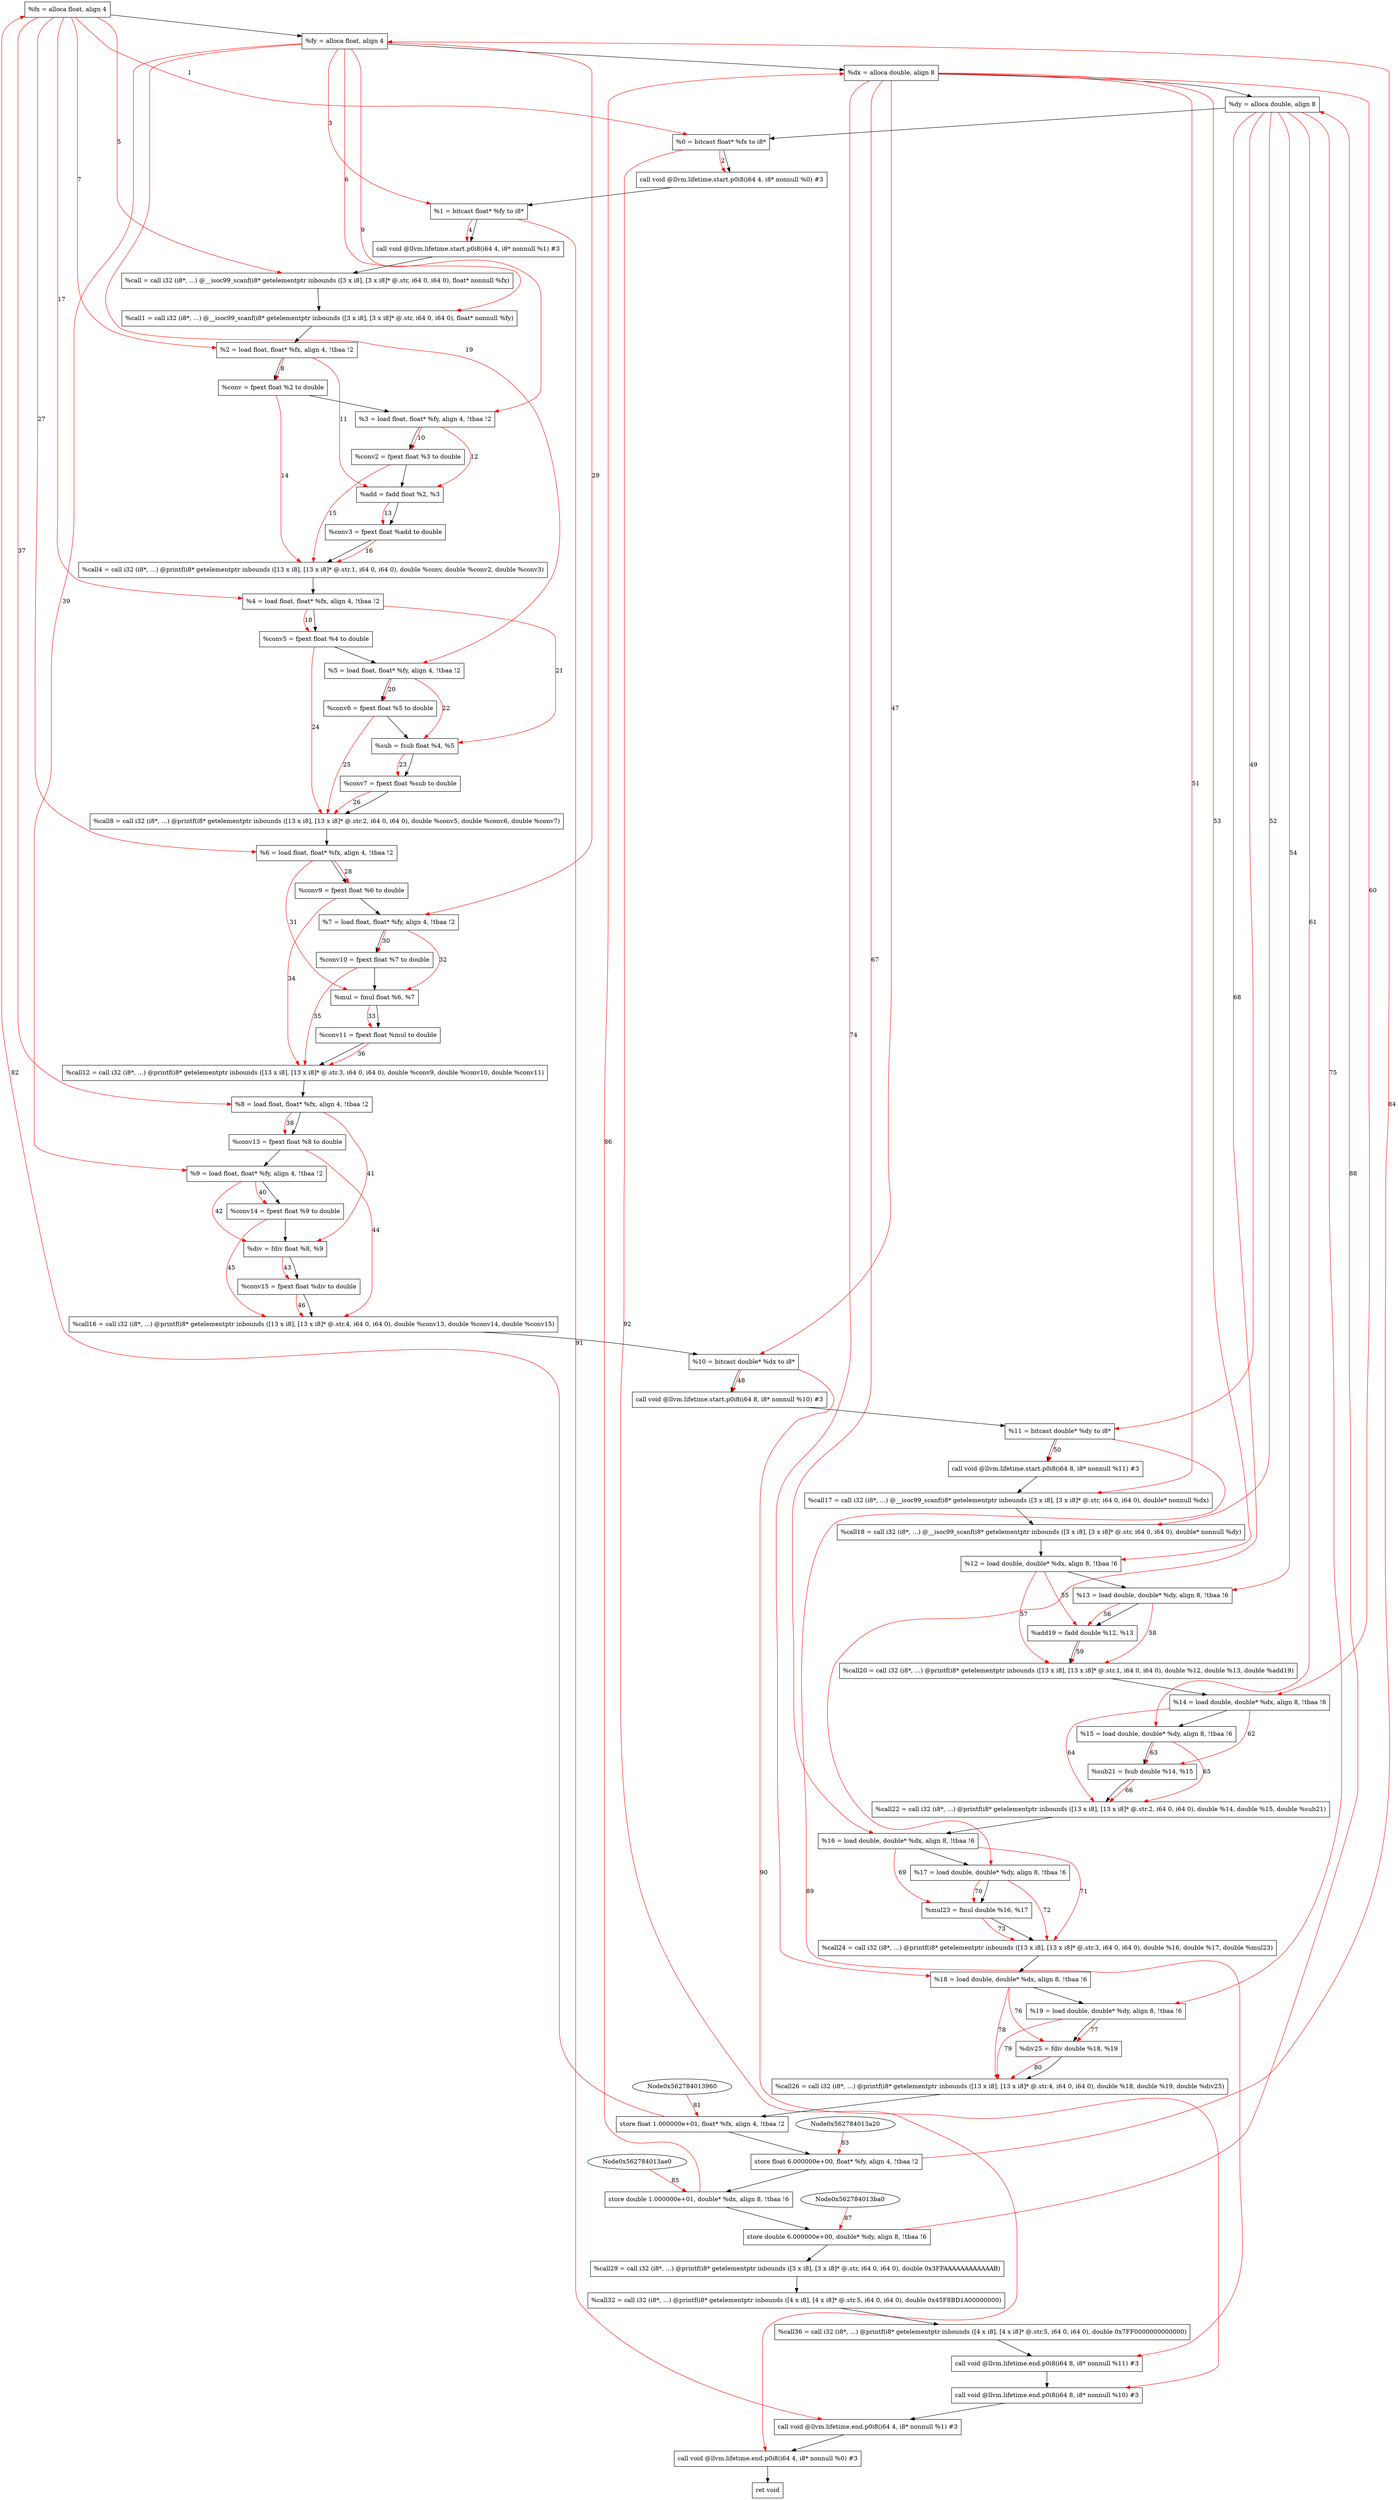 digraph "CDFG for'func' function" {
	Node0x56278400d838[shape=record, label="  %fx = alloca float, align 4"]
	Node0x56278400def8[shape=record, label="  %fy = alloca float, align 4"]
	Node0x56278400df78[shape=record, label="  %dx = alloca double, align 8"]
	Node0x56278400dff8[shape=record, label="  %dy = alloca double, align 8"]
	Node0x56278400e078[shape=record, label="  %0 = bitcast float* %fx to i8*"]
	Node0x56278400e4d8[shape=record, label="  call void @llvm.lifetime.start.p0i8(i64 4, i8* nonnull %0) #3"]
	Node0x56278400e5b8[shape=record, label="  %1 = bitcast float* %fy to i8*"]
	Node0x56278400e6b8[shape=record, label="  call void @llvm.lifetime.start.p0i8(i64 4, i8* nonnull %1) #3"]
	Node0x56278400eac8[shape=record, label="  %call = call i32 (i8*, ...) @__isoc99_scanf(i8* getelementptr inbounds ([3 x i8], [3 x i8]* @.str, i64 0, i64 0), float* nonnull %fx)"]
	Node0x56278400ebb8[shape=record, label="  %call1 = call i32 (i8*, ...) @__isoc99_scanf(i8* getelementptr inbounds ([3 x i8], [3 x i8]* @.str, i64 0, i64 0), float* nonnull %fy)"]
	Node0x56278400ec78[shape=record, label="  %2 = load float, float* %fx, align 4, !tbaa !2"]
	Node0x56278400fbb8[shape=record, label="  %conv = fpext float %2 to double"]
	Node0x56278400fc18[shape=record, label="  %3 = load float, float* %fy, align 4, !tbaa !2"]
	Node0x562784010288[shape=record, label="  %conv2 = fpext float %3 to double"]
	Node0x562784010320[shape=record, label="  %add = fadd float %2, %3"]
	Node0x562784010398[shape=record, label="  %conv3 = fpext float %add to double"]
	Node0x5627840105a8[shape=record, label="  %call4 = call i32 (i8*, ...) @printf(i8* getelementptr inbounds ([13 x i8], [13 x i8]* @.str.1, i64 0, i64 0), double %conv, double %conv2, double %conv3)"]
	Node0x562784010688[shape=record, label="  %4 = load float, float* %fx, align 4, !tbaa !2"]
	Node0x562784010738[shape=record, label="  %conv5 = fpext float %4 to double"]
	Node0x562784010958[shape=record, label="  %5 = load float, float* %fy, align 4, !tbaa !2"]
	Node0x5627840109b8[shape=record, label="  %conv6 = fpext float %5 to double"]
	Node0x562784010a50[shape=record, label="  %sub = fsub float %4, %5"]
	Node0x562784010ac8[shape=record, label="  %conv7 = fpext float %sub to double"]
	Node0x562784010c48[shape=record, label="  %call8 = call i32 (i8*, ...) @printf(i8* getelementptr inbounds ([13 x i8], [13 x i8]* @.str.2, i64 0, i64 0), double %conv5, double %conv6, double %conv7)"]
	Node0x562784010d08[shape=record, label="  %6 = load float, float* %fx, align 4, !tbaa !2"]
	Node0x562784010d68[shape=record, label="  %conv9 = fpext float %6 to double"]
	Node0x562784010de8[shape=record, label="  %7 = load float, float* %fy, align 4, !tbaa !2"]
	Node0x562784010e48[shape=record, label="  %conv10 = fpext float %7 to double"]
	Node0x562784010ee0[shape=record, label="  %mul = fmul float %6, %7"]
	Node0x562784010f58[shape=record, label="  %conv11 = fpext float %mul to double"]
	Node0x5627840110d8[shape=record, label="  %call12 = call i32 (i8*, ...) @printf(i8* getelementptr inbounds ([13 x i8], [13 x i8]* @.str.3, i64 0, i64 0), double %conv9, double %conv10, double %conv11)"]
	Node0x562784011198[shape=record, label="  %8 = load float, float* %fx, align 4, !tbaa !2"]
	Node0x5627840111f8[shape=record, label="  %conv13 = fpext float %8 to double"]
	Node0x562784011278[shape=record, label="  %9 = load float, float* %fy, align 4, !tbaa !2"]
	Node0x5627840112d8[shape=record, label="  %conv14 = fpext float %9 to double"]
	Node0x562784011370[shape=record, label="  %div = fdiv float %8, %9"]
	Node0x562784011708[shape=record, label="  %conv15 = fpext float %div to double"]
	Node0x562784011888[shape=record, label="  %call16 = call i32 (i8*, ...) @printf(i8* getelementptr inbounds ([13 x i8], [13 x i8]* @.str.4, i64 0, i64 0), double %conv13, double %conv14, double %conv15)"]
	Node0x5627840118f8[shape=record, label="  %10 = bitcast double* %dx to i8*"]
	Node0x562784011a48[shape=record, label="  call void @llvm.lifetime.start.p0i8(i64 8, i8* nonnull %10) #3"]
	Node0x562784011b08[shape=record, label="  %11 = bitcast double* %dy to i8*"]
	Node0x562784011bb8[shape=record, label="  call void @llvm.lifetime.start.p0i8(i64 8, i8* nonnull %11) #3"]
	Node0x562784011ca8[shape=record, label="  %call17 = call i32 (i8*, ...) @__isoc99_scanf(i8* getelementptr inbounds ([3 x i8], [3 x i8]* @.str, i64 0, i64 0), double* nonnull %dx)"]
	Node0x562784011d98[shape=record, label="  %call18 = call i32 (i8*, ...) @__isoc99_scanf(i8* getelementptr inbounds ([3 x i8], [3 x i8]* @.str, i64 0, i64 0), double* nonnull %dy)"]
	Node0x562784011e58[shape=record, label="  %12 = load double, double* %dx, align 8, !tbaa !6"]
	Node0x562784011f58[shape=record, label="  %13 = load double, double* %dy, align 8, !tbaa !6"]
	Node0x5627840125e0[shape=record, label="  %add19 = fadd double %12, %13"]
	Node0x5627840126d8[shape=record, label="  %call20 = call i32 (i8*, ...) @printf(i8* getelementptr inbounds ([13 x i8], [13 x i8]* @.str.1, i64 0, i64 0), double %12, double %13, double %add19)"]
	Node0x562784012798[shape=record, label="  %14 = load double, double* %dx, align 8, !tbaa !6"]
	Node0x5627840127f8[shape=record, label="  %15 = load double, double* %dy, align 8, !tbaa !6"]
	Node0x562784012870[shape=record, label="  %sub21 = fsub double %14, %15"]
	Node0x562784012968[shape=record, label="  %call22 = call i32 (i8*, ...) @printf(i8* getelementptr inbounds ([13 x i8], [13 x i8]* @.str.2, i64 0, i64 0), double %14, double %15, double %sub21)"]
	Node0x562784012a28[shape=record, label="  %16 = load double, double* %dx, align 8, !tbaa !6"]
	Node0x562784012a88[shape=record, label="  %17 = load double, double* %dy, align 8, !tbaa !6"]
	Node0x562784012b00[shape=record, label="  %mul23 = fmul double %16, %17"]
	Node0x562784012bf8[shape=record, label="  %call24 = call i32 (i8*, ...) @printf(i8* getelementptr inbounds ([13 x i8], [13 x i8]* @.str.3, i64 0, i64 0), double %16, double %17, double %mul23)"]
	Node0x562784012cb8[shape=record, label="  %18 = load double, double* %dx, align 8, !tbaa !6"]
	Node0x562784012d18[shape=record, label="  %19 = load double, double* %dy, align 8, !tbaa !6"]
	Node0x562784012d90[shape=record, label="  %div25 = fdiv double %18, %19"]
	Node0x562784012e88[shape=record, label="  %call26 = call i32 (i8*, ...) @printf(i8* getelementptr inbounds ([13 x i8], [13 x i8]* @.str.4, i64 0, i64 0), double %18, double %19, double %div25)"]
	Node0x5627840139d0[shape=record, label="  store float 1.000000e+01, float* %fx, align 4, !tbaa !2"]
	Node0x562784013a90[shape=record, label="  store float 6.000000e+00, float* %fy, align 4, !tbaa !2"]
	Node0x562784013b50[shape=record, label="  store double 1.000000e+01, double* %dx, align 8, !tbaa !6"]
	Node0x562784013c10[shape=record, label="  store double 6.000000e+00, double* %dy, align 8, !tbaa !6"]
	Node0x562784013ce8[shape=record, label="  %call29 = call i32 (i8*, ...) @printf(i8* getelementptr inbounds ([3 x i8], [3 x i8]* @.str, i64 0, i64 0), double 0x3FFAAAAAAAAAAAAB)"]
	Node0x5627840146c8[shape=record, label="  %call32 = call i32 (i8*, ...) @printf(i8* getelementptr inbounds ([4 x i8], [4 x i8]* @.str.5, i64 0, i64 0), double 0x45F8BD1A00000000)"]
	Node0x562784014818[shape=record, label="  %call36 = call i32 (i8*, ...) @printf(i8* getelementptr inbounds ([4 x i8], [4 x i8]* @.str.5, i64 0, i64 0), double 0x7FF0000000000000)"]
	Node0x5627840149f8[shape=record, label="  call void @llvm.lifetime.end.p0i8(i64 8, i8* nonnull %11) #3"]
	Node0x562784014b58[shape=record, label="  call void @llvm.lifetime.end.p0i8(i64 8, i8* nonnull %10) #3"]
	Node0x562784014c68[shape=record, label="  call void @llvm.lifetime.end.p0i8(i64 4, i8* nonnull %1) #3"]
	Node0x562784014d78[shape=record, label="  call void @llvm.lifetime.end.p0i8(i64 4, i8* nonnull %0) #3"]
	Node0x562784014e20[shape=record, label="  ret void"]
	Node0x56278400d838 -> Node0x56278400def8
	Node0x56278400def8 -> Node0x56278400df78
	Node0x56278400df78 -> Node0x56278400dff8
	Node0x56278400dff8 -> Node0x56278400e078
	Node0x56278400e078 -> Node0x56278400e4d8
	Node0x56278400e4d8 -> Node0x56278400e5b8
	Node0x56278400e5b8 -> Node0x56278400e6b8
	Node0x56278400e6b8 -> Node0x56278400eac8
	Node0x56278400eac8 -> Node0x56278400ebb8
	Node0x56278400ebb8 -> Node0x56278400ec78
	Node0x56278400ec78 -> Node0x56278400fbb8
	Node0x56278400fbb8 -> Node0x56278400fc18
	Node0x56278400fc18 -> Node0x562784010288
	Node0x562784010288 -> Node0x562784010320
	Node0x562784010320 -> Node0x562784010398
	Node0x562784010398 -> Node0x5627840105a8
	Node0x5627840105a8 -> Node0x562784010688
	Node0x562784010688 -> Node0x562784010738
	Node0x562784010738 -> Node0x562784010958
	Node0x562784010958 -> Node0x5627840109b8
	Node0x5627840109b8 -> Node0x562784010a50
	Node0x562784010a50 -> Node0x562784010ac8
	Node0x562784010ac8 -> Node0x562784010c48
	Node0x562784010c48 -> Node0x562784010d08
	Node0x562784010d08 -> Node0x562784010d68
	Node0x562784010d68 -> Node0x562784010de8
	Node0x562784010de8 -> Node0x562784010e48
	Node0x562784010e48 -> Node0x562784010ee0
	Node0x562784010ee0 -> Node0x562784010f58
	Node0x562784010f58 -> Node0x5627840110d8
	Node0x5627840110d8 -> Node0x562784011198
	Node0x562784011198 -> Node0x5627840111f8
	Node0x5627840111f8 -> Node0x562784011278
	Node0x562784011278 -> Node0x5627840112d8
	Node0x5627840112d8 -> Node0x562784011370
	Node0x562784011370 -> Node0x562784011708
	Node0x562784011708 -> Node0x562784011888
	Node0x562784011888 -> Node0x5627840118f8
	Node0x5627840118f8 -> Node0x562784011a48
	Node0x562784011a48 -> Node0x562784011b08
	Node0x562784011b08 -> Node0x562784011bb8
	Node0x562784011bb8 -> Node0x562784011ca8
	Node0x562784011ca8 -> Node0x562784011d98
	Node0x562784011d98 -> Node0x562784011e58
	Node0x562784011e58 -> Node0x562784011f58
	Node0x562784011f58 -> Node0x5627840125e0
	Node0x5627840125e0 -> Node0x5627840126d8
	Node0x5627840126d8 -> Node0x562784012798
	Node0x562784012798 -> Node0x5627840127f8
	Node0x5627840127f8 -> Node0x562784012870
	Node0x562784012870 -> Node0x562784012968
	Node0x562784012968 -> Node0x562784012a28
	Node0x562784012a28 -> Node0x562784012a88
	Node0x562784012a88 -> Node0x562784012b00
	Node0x562784012b00 -> Node0x562784012bf8
	Node0x562784012bf8 -> Node0x562784012cb8
	Node0x562784012cb8 -> Node0x562784012d18
	Node0x562784012d18 -> Node0x562784012d90
	Node0x562784012d90 -> Node0x562784012e88
	Node0x562784012e88 -> Node0x5627840139d0
	Node0x5627840139d0 -> Node0x562784013a90
	Node0x562784013a90 -> Node0x562784013b50
	Node0x562784013b50 -> Node0x562784013c10
	Node0x562784013c10 -> Node0x562784013ce8
	Node0x562784013ce8 -> Node0x5627840146c8
	Node0x5627840146c8 -> Node0x562784014818
	Node0x562784014818 -> Node0x5627840149f8
	Node0x5627840149f8 -> Node0x562784014b58
	Node0x562784014b58 -> Node0x562784014c68
	Node0x562784014c68 -> Node0x562784014d78
	Node0x562784014d78 -> Node0x562784014e20
edge [color=red]
	Node0x56278400d838 -> Node0x56278400e078[label="1"]
	Node0x56278400e078 -> Node0x56278400e4d8[label="2"]
	Node0x56278400def8 -> Node0x56278400e5b8[label="3"]
	Node0x56278400e5b8 -> Node0x56278400e6b8[label="4"]
	Node0x56278400d838 -> Node0x56278400eac8[label="5"]
	Node0x56278400def8 -> Node0x56278400ebb8[label="6"]
	Node0x56278400d838 -> Node0x56278400ec78[label="7"]
	Node0x56278400ec78 -> Node0x56278400fbb8[label="8"]
	Node0x56278400def8 -> Node0x56278400fc18[label="9"]
	Node0x56278400fc18 -> Node0x562784010288[label="10"]
	Node0x56278400ec78 -> Node0x562784010320[label="11"]
	Node0x56278400fc18 -> Node0x562784010320[label="12"]
	Node0x562784010320 -> Node0x562784010398[label="13"]
	Node0x56278400fbb8 -> Node0x5627840105a8[label="14"]
	Node0x562784010288 -> Node0x5627840105a8[label="15"]
	Node0x562784010398 -> Node0x5627840105a8[label="16"]
	Node0x56278400d838 -> Node0x562784010688[label="17"]
	Node0x562784010688 -> Node0x562784010738[label="18"]
	Node0x56278400def8 -> Node0x562784010958[label="19"]
	Node0x562784010958 -> Node0x5627840109b8[label="20"]
	Node0x562784010688 -> Node0x562784010a50[label="21"]
	Node0x562784010958 -> Node0x562784010a50[label="22"]
	Node0x562784010a50 -> Node0x562784010ac8[label="23"]
	Node0x562784010738 -> Node0x562784010c48[label="24"]
	Node0x5627840109b8 -> Node0x562784010c48[label="25"]
	Node0x562784010ac8 -> Node0x562784010c48[label="26"]
	Node0x56278400d838 -> Node0x562784010d08[label="27"]
	Node0x562784010d08 -> Node0x562784010d68[label="28"]
	Node0x56278400def8 -> Node0x562784010de8[label="29"]
	Node0x562784010de8 -> Node0x562784010e48[label="30"]
	Node0x562784010d08 -> Node0x562784010ee0[label="31"]
	Node0x562784010de8 -> Node0x562784010ee0[label="32"]
	Node0x562784010ee0 -> Node0x562784010f58[label="33"]
	Node0x562784010d68 -> Node0x5627840110d8[label="34"]
	Node0x562784010e48 -> Node0x5627840110d8[label="35"]
	Node0x562784010f58 -> Node0x5627840110d8[label="36"]
	Node0x56278400d838 -> Node0x562784011198[label="37"]
	Node0x562784011198 -> Node0x5627840111f8[label="38"]
	Node0x56278400def8 -> Node0x562784011278[label="39"]
	Node0x562784011278 -> Node0x5627840112d8[label="40"]
	Node0x562784011198 -> Node0x562784011370[label="41"]
	Node0x562784011278 -> Node0x562784011370[label="42"]
	Node0x562784011370 -> Node0x562784011708[label="43"]
	Node0x5627840111f8 -> Node0x562784011888[label="44"]
	Node0x5627840112d8 -> Node0x562784011888[label="45"]
	Node0x562784011708 -> Node0x562784011888[label="46"]
	Node0x56278400df78 -> Node0x5627840118f8[label="47"]
	Node0x5627840118f8 -> Node0x562784011a48[label="48"]
	Node0x56278400dff8 -> Node0x562784011b08[label="49"]
	Node0x562784011b08 -> Node0x562784011bb8[label="50"]
	Node0x56278400df78 -> Node0x562784011ca8[label="51"]
	Node0x56278400dff8 -> Node0x562784011d98[label="52"]
	Node0x56278400df78 -> Node0x562784011e58[label="53"]
	Node0x56278400dff8 -> Node0x562784011f58[label="54"]
	Node0x562784011e58 -> Node0x5627840125e0[label="55"]
	Node0x562784011f58 -> Node0x5627840125e0[label="56"]
	Node0x562784011e58 -> Node0x5627840126d8[label="57"]
	Node0x562784011f58 -> Node0x5627840126d8[label="58"]
	Node0x5627840125e0 -> Node0x5627840126d8[label="59"]
	Node0x56278400df78 -> Node0x562784012798[label="60"]
	Node0x56278400dff8 -> Node0x5627840127f8[label="61"]
	Node0x562784012798 -> Node0x562784012870[label="62"]
	Node0x5627840127f8 -> Node0x562784012870[label="63"]
	Node0x562784012798 -> Node0x562784012968[label="64"]
	Node0x5627840127f8 -> Node0x562784012968[label="65"]
	Node0x562784012870 -> Node0x562784012968[label="66"]
	Node0x56278400df78 -> Node0x562784012a28[label="67"]
	Node0x56278400dff8 -> Node0x562784012a88[label="68"]
	Node0x562784012a28 -> Node0x562784012b00[label="69"]
	Node0x562784012a88 -> Node0x562784012b00[label="70"]
	Node0x562784012a28 -> Node0x562784012bf8[label="71"]
	Node0x562784012a88 -> Node0x562784012bf8[label="72"]
	Node0x562784012b00 -> Node0x562784012bf8[label="73"]
	Node0x56278400df78 -> Node0x562784012cb8[label="74"]
	Node0x56278400dff8 -> Node0x562784012d18[label="75"]
	Node0x562784012cb8 -> Node0x562784012d90[label="76"]
	Node0x562784012d18 -> Node0x562784012d90[label="77"]
	Node0x562784012cb8 -> Node0x562784012e88[label="78"]
	Node0x562784012d18 -> Node0x562784012e88[label="79"]
	Node0x562784012d90 -> Node0x562784012e88[label="80"]
	Node0x562784013960 -> Node0x5627840139d0[label="81"]
	Node0x5627840139d0 -> Node0x56278400d838[label="82"]
	Node0x562784013a20 -> Node0x562784013a90[label="83"]
	Node0x562784013a90 -> Node0x56278400def8[label="84"]
	Node0x562784013ae0 -> Node0x562784013b50[label="85"]
	Node0x562784013b50 -> Node0x56278400df78[label="86"]
	Node0x562784013ba0 -> Node0x562784013c10[label="87"]
	Node0x562784013c10 -> Node0x56278400dff8[label="88"]
	Node0x562784011b08 -> Node0x5627840149f8[label="89"]
	Node0x5627840118f8 -> Node0x562784014b58[label="90"]
	Node0x56278400e5b8 -> Node0x562784014c68[label="91"]
	Node0x56278400e078 -> Node0x562784014d78[label="92"]
}
